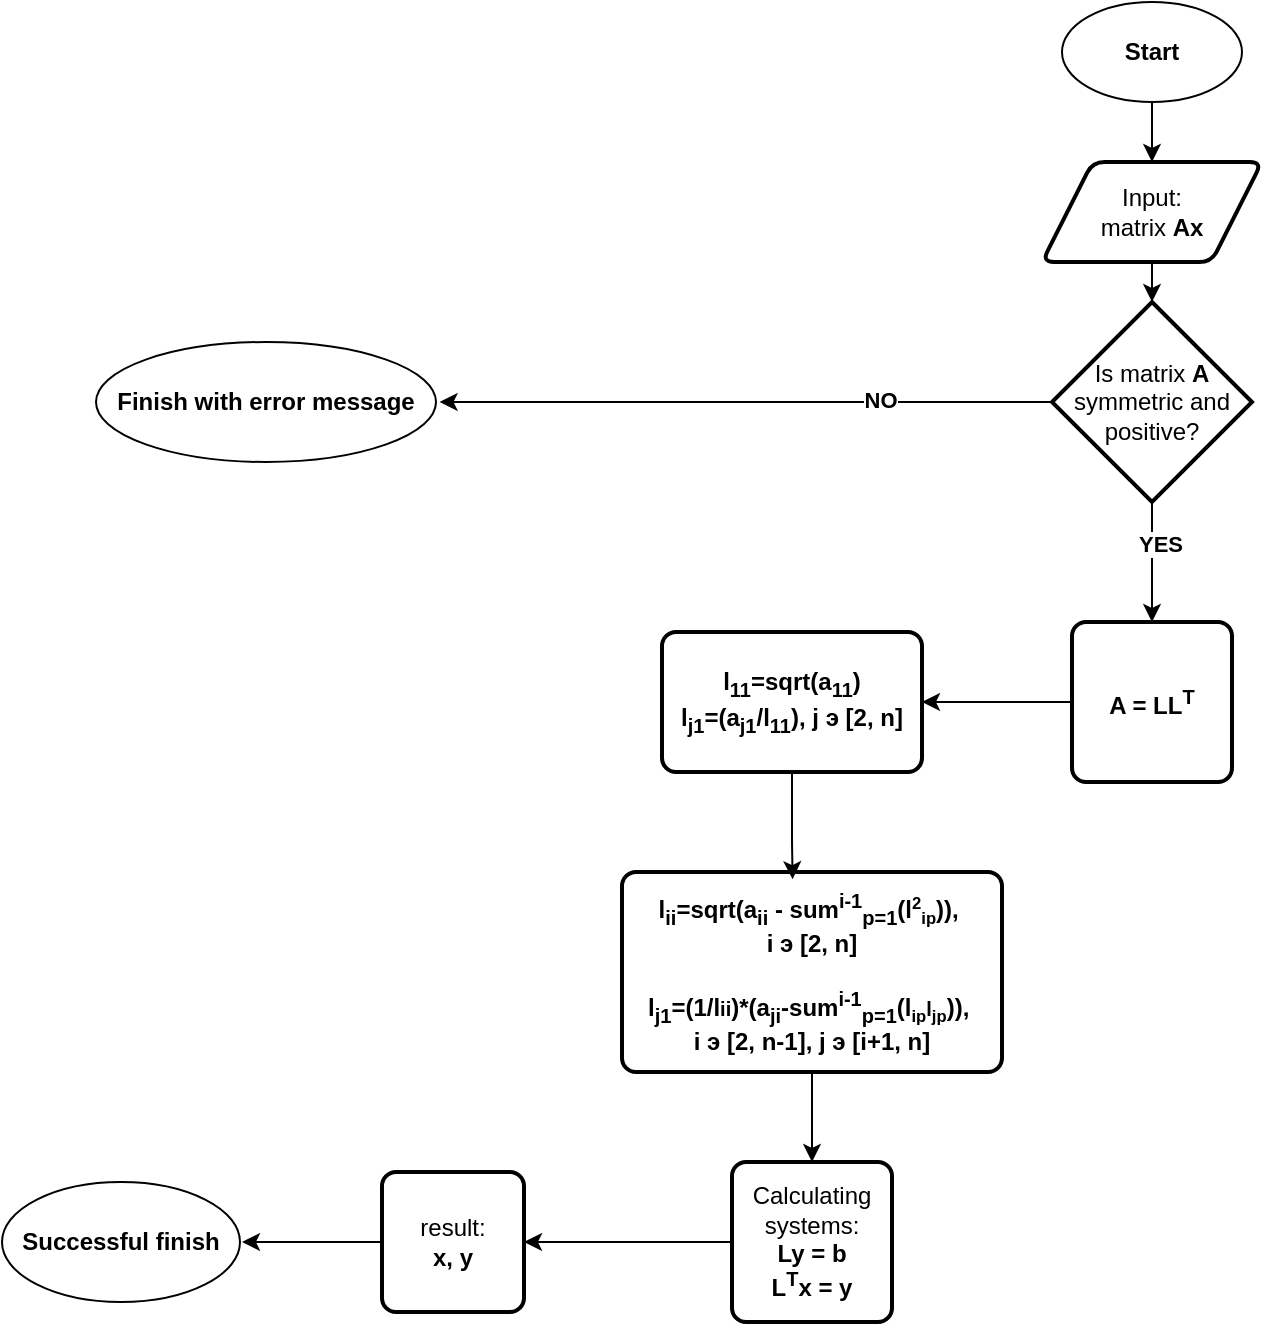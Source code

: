 <mxfile version="26.1.0" pages="2">
  <diagram name="Page-1" id="2_5DW5IGwhuXeKyf1wd">
    <mxGraphModel dx="1487" dy="844" grid="1" gridSize="10" guides="1" tooltips="1" connect="1" arrows="1" fold="1" page="1" pageScale="1" pageWidth="827" pageHeight="1169" math="0" shadow="0">
      <root>
        <mxCell id="0" />
        <mxCell id="1" parent="0" />
        <mxCell id="-nLzh2Zqv-7Wwyc-YTre-23" style="edgeStyle=orthogonalEdgeStyle;rounded=0;orthogonalLoop=1;jettySize=auto;html=1;" parent="1" source="-nLzh2Zqv-7Wwyc-YTre-20" target="-nLzh2Zqv-7Wwyc-YTre-22" edge="1">
          <mxGeometry relative="1" as="geometry" />
        </mxCell>
        <mxCell id="-nLzh2Zqv-7Wwyc-YTre-20" value="&lt;b&gt;Start&lt;/b&gt;" style="ellipse;whiteSpace=wrap;html=1;" parent="1" vertex="1">
          <mxGeometry x="70" y="50" width="90" height="50" as="geometry" />
        </mxCell>
        <mxCell id="-nLzh2Zqv-7Wwyc-YTre-27" style="edgeStyle=orthogonalEdgeStyle;rounded=0;orthogonalLoop=1;jettySize=auto;html=1;" parent="1" source="-nLzh2Zqv-7Wwyc-YTre-22" target="-nLzh2Zqv-7Wwyc-YTre-26" edge="1">
          <mxGeometry relative="1" as="geometry" />
        </mxCell>
        <mxCell id="-nLzh2Zqv-7Wwyc-YTre-22" value="Input:&lt;br&gt;matrix &lt;b&gt;Ax&lt;/b&gt;" style="shape=parallelogram;html=1;strokeWidth=2;perimeter=parallelogramPerimeter;whiteSpace=wrap;rounded=1;arcSize=12;size=0.23;" parent="1" vertex="1">
          <mxGeometry x="60" y="130" width="110" height="50" as="geometry" />
        </mxCell>
        <mxCell id="-nLzh2Zqv-7Wwyc-YTre-29" style="edgeStyle=orthogonalEdgeStyle;rounded=0;orthogonalLoop=1;jettySize=auto;html=1;" parent="1" source="-nLzh2Zqv-7Wwyc-YTre-26" edge="1">
          <mxGeometry relative="1" as="geometry">
            <mxPoint x="-241.2" y="250" as="targetPoint" />
          </mxGeometry>
        </mxCell>
        <mxCell id="-nLzh2Zqv-7Wwyc-YTre-30" value="&lt;b&gt;NO&lt;/b&gt;" style="edgeLabel;html=1;align=center;verticalAlign=middle;resizable=0;points=[];" parent="-nLzh2Zqv-7Wwyc-YTre-29" vertex="1" connectable="0">
          <mxGeometry x="-0.436" y="-2" relative="1" as="geometry">
            <mxPoint y="1" as="offset" />
          </mxGeometry>
        </mxCell>
        <mxCell id="-nLzh2Zqv-7Wwyc-YTre-42" style="edgeStyle=orthogonalEdgeStyle;rounded=0;orthogonalLoop=1;jettySize=auto;html=1;" parent="1" source="-nLzh2Zqv-7Wwyc-YTre-26" target="-nLzh2Zqv-7Wwyc-YTre-39" edge="1">
          <mxGeometry relative="1" as="geometry" />
        </mxCell>
        <mxCell id="-nLzh2Zqv-7Wwyc-YTre-49" value="&lt;b&gt;YES&lt;/b&gt;" style="edgeLabel;html=1;align=center;verticalAlign=middle;resizable=0;points=[];" parent="-nLzh2Zqv-7Wwyc-YTre-42" vertex="1" connectable="0">
          <mxGeometry x="-0.325" y="4" relative="1" as="geometry">
            <mxPoint as="offset" />
          </mxGeometry>
        </mxCell>
        <mxCell id="-nLzh2Zqv-7Wwyc-YTre-26" value="Is matrix &lt;b&gt;A&lt;/b&gt; symmetric and positive?" style="strokeWidth=2;html=1;shape=mxgraph.flowchart.decision;whiteSpace=wrap;" parent="1" vertex="1">
          <mxGeometry x="65" y="200" width="100" height="100" as="geometry" />
        </mxCell>
        <mxCell id="-nLzh2Zqv-7Wwyc-YTre-28" value="&lt;font face=&quot;Helvetica&quot;&gt;&lt;b&gt;Finish with error message&lt;/b&gt;&lt;/font&gt;" style="ellipse;whiteSpace=wrap;html=1;" parent="1" vertex="1">
          <mxGeometry x="-413" y="220" width="170" height="60" as="geometry" />
        </mxCell>
        <mxCell id="-nLzh2Zqv-7Wwyc-YTre-43" style="edgeStyle=orthogonalEdgeStyle;rounded=0;orthogonalLoop=1;jettySize=auto;html=1;" parent="1" source="-nLzh2Zqv-7Wwyc-YTre-39" edge="1">
          <mxGeometry relative="1" as="geometry">
            <mxPoint y="400" as="targetPoint" />
          </mxGeometry>
        </mxCell>
        <mxCell id="-nLzh2Zqv-7Wwyc-YTre-39" value="&lt;b&gt;A = LL&lt;sup&gt;T&lt;/sup&gt;&lt;/b&gt;" style="rounded=1;whiteSpace=wrap;html=1;absoluteArcSize=1;arcSize=14;strokeWidth=2;" parent="1" vertex="1">
          <mxGeometry x="75" y="360" width="80" height="80" as="geometry" />
        </mxCell>
        <mxCell id="-nLzh2Zqv-7Wwyc-YTre-40" value="&lt;b&gt;l&lt;sub&gt;11&lt;/sub&gt;=sqrt(a&lt;sub&gt;11&lt;/sub&gt;)&lt;/b&gt;&lt;div&gt;&lt;b&gt;l&lt;sub&gt;j1&lt;/sub&gt;=(a&lt;sub&gt;j1&lt;/sub&gt;/l&lt;sub&gt;11&lt;/sub&gt;), j э [2, n]&lt;/b&gt;&lt;/div&gt;" style="rounded=1;whiteSpace=wrap;html=1;absoluteArcSize=1;arcSize=14;strokeWidth=2;" parent="1" vertex="1">
          <mxGeometry x="-130" y="365" width="130" height="70" as="geometry" />
        </mxCell>
        <mxCell id="-nLzh2Zqv-7Wwyc-YTre-46" style="edgeStyle=orthogonalEdgeStyle;rounded=0;orthogonalLoop=1;jettySize=auto;html=1;" parent="1" source="-nLzh2Zqv-7Wwyc-YTre-41" edge="1">
          <mxGeometry relative="1" as="geometry">
            <mxPoint x="-55" y="630" as="targetPoint" />
          </mxGeometry>
        </mxCell>
        <mxCell id="EWecVWUNfD5A1J7WJTTb-4" style="edgeStyle=orthogonalEdgeStyle;rounded=0;orthogonalLoop=1;jettySize=auto;html=1;exitX=0;exitY=0.5;exitDx=0;exitDy=0;entryX=1;entryY=0.5;entryDx=0;entryDy=0;" parent="1" source="-nLzh2Zqv-7Wwyc-YTre-45" target="-nLzh2Zqv-7Wwyc-YTre-47" edge="1">
          <mxGeometry relative="1" as="geometry" />
        </mxCell>
        <mxCell id="-nLzh2Zqv-7Wwyc-YTre-45" value="Calculating systems:&lt;br&gt;&lt;b&gt;Ly = b&lt;/b&gt;&lt;div&gt;&lt;b&gt;L&lt;sup&gt;T&lt;/sup&gt;x = y&lt;/b&gt;&lt;/div&gt;" style="rounded=1;whiteSpace=wrap;html=1;absoluteArcSize=1;arcSize=14;strokeWidth=2;" parent="1" vertex="1">
          <mxGeometry x="-95" y="630" width="80" height="80" as="geometry" />
        </mxCell>
        <mxCell id="EWecVWUNfD5A1J7WJTTb-5" style="edgeStyle=orthogonalEdgeStyle;rounded=0;orthogonalLoop=1;jettySize=auto;html=1;exitX=0;exitY=0.5;exitDx=0;exitDy=0;" parent="1" source="-nLzh2Zqv-7Wwyc-YTre-47" edge="1">
          <mxGeometry relative="1" as="geometry">
            <mxPoint x="-340" y="670" as="targetPoint" />
          </mxGeometry>
        </mxCell>
        <mxCell id="-nLzh2Zqv-7Wwyc-YTre-47" value="result:&lt;div&gt;&lt;b&gt;x, y&lt;/b&gt;&lt;/div&gt;" style="rounded=1;whiteSpace=wrap;html=1;absoluteArcSize=1;arcSize=14;strokeWidth=2;" parent="1" vertex="1">
          <mxGeometry x="-270" y="635" width="71" height="70" as="geometry" />
        </mxCell>
        <mxCell id="-nLzh2Zqv-7Wwyc-YTre-50" value="&lt;font face=&quot;Helvetica&quot;&gt;&lt;b&gt;Successful finish&lt;/b&gt;&lt;/font&gt;" style="ellipse;whiteSpace=wrap;html=1;" parent="1" vertex="1">
          <mxGeometry x="-460" y="640" width="119" height="60" as="geometry" />
        </mxCell>
        <mxCell id="-nLzh2Zqv-7Wwyc-YTre-41" value="&lt;b&gt;l&lt;sub&gt;ii&lt;/sub&gt;=sqrt(a&lt;sub&gt;ii&lt;/sub&gt;&amp;nbsp;- sum&lt;sup&gt;i-1&lt;/sup&gt;&lt;sub&gt;p=1&lt;/sub&gt;(l&lt;span style=&quot;font-size: 10px;&quot;&gt;&lt;sup&gt;2&lt;/sup&gt;&lt;sub&gt;ip&lt;/sub&gt;&lt;/span&gt;)),&amp;nbsp;&lt;/b&gt;&lt;div&gt;&lt;b&gt;i э [2, n]&lt;/b&gt;&lt;/div&gt;&lt;div&gt;&lt;b&gt;&lt;br&gt;&lt;/b&gt;&lt;div&gt;&lt;b&gt;l&lt;sub&gt;j1&lt;/sub&gt;=(1/l&lt;span style=&quot;font-size: 10px;&quot;&gt;ii&lt;/span&gt;)*(a&lt;sub&gt;ji&lt;/sub&gt;-&lt;span style=&quot;background-color: initial;&quot;&gt;sum&lt;sup&gt;i-1&lt;/sup&gt;&lt;sub&gt;p=1&lt;/sub&gt;(l&lt;span style=&quot;font-size: 10px;&quot;&gt;&lt;sub&gt;ip&lt;/sub&gt;l&lt;sub&gt;jp&lt;/sub&gt;&lt;/span&gt;)&lt;/span&gt;&lt;span style=&quot;background-color: initial;&quot;&gt;),&amp;nbsp;&lt;/span&gt;&lt;/b&gt;&lt;/div&gt;&lt;div&gt;&lt;b&gt;&lt;span style=&quot;background-color: initial;&quot;&gt;i э [2, n-1],&amp;nbsp;&lt;/span&gt;&lt;span style=&quot;background-color: initial;&quot;&gt;j э [i+1, n]&lt;/span&gt;&lt;/b&gt;&lt;/div&gt;&lt;/div&gt;" style="rounded=1;whiteSpace=wrap;html=1;absoluteArcSize=1;arcSize=14;strokeWidth=2;" parent="1" vertex="1">
          <mxGeometry x="-150" y="485" width="190" height="100" as="geometry" />
        </mxCell>
        <mxCell id="EWecVWUNfD5A1J7WJTTb-3" style="edgeStyle=orthogonalEdgeStyle;rounded=0;orthogonalLoop=1;jettySize=auto;html=1;exitX=0.5;exitY=1;exitDx=0;exitDy=0;entryX=0.449;entryY=0.036;entryDx=0;entryDy=0;entryPerimeter=0;" parent="1" source="-nLzh2Zqv-7Wwyc-YTre-40" target="-nLzh2Zqv-7Wwyc-YTre-41" edge="1">
          <mxGeometry relative="1" as="geometry">
            <Array as="points">
              <mxPoint x="-65" y="470" />
              <mxPoint x="-65" y="470" />
            </Array>
          </mxGeometry>
        </mxCell>
      </root>
    </mxGraphModel>
  </diagram>
  <diagram id="SSo8xtQJ7NKQG2zLOsxn" name="Страница — 2">
    <mxGraphModel dx="2279" dy="654" grid="1" gridSize="10" guides="1" tooltips="1" connect="1" arrows="1" fold="1" page="1" pageScale="1" pageWidth="827" pageHeight="1169" math="0" shadow="0">
      <root>
        <mxCell id="0" />
        <mxCell id="1" parent="0" />
        <mxCell id="OroCj5uZTODjzgY-YrUf-1" style="edgeStyle=orthogonalEdgeStyle;rounded=0;orthogonalLoop=1;jettySize=auto;html=1;" edge="1" parent="1" source="OroCj5uZTODjzgY-YrUf-2" target="OroCj5uZTODjzgY-YrUf-4">
          <mxGeometry relative="1" as="geometry" />
        </mxCell>
        <mxCell id="OroCj5uZTODjzgY-YrUf-2" value="&lt;b&gt;Начало&lt;/b&gt;" style="ellipse;whiteSpace=wrap;html=1;" vertex="1" parent="1">
          <mxGeometry x="81.25" y="50" width="90" height="50" as="geometry" />
        </mxCell>
        <mxCell id="OroCj5uZTODjzgY-YrUf-3" style="edgeStyle=orthogonalEdgeStyle;rounded=0;orthogonalLoop=1;jettySize=auto;html=1;" edge="1" parent="1" source="OroCj5uZTODjzgY-YrUf-4" target="OroCj5uZTODjzgY-YrUf-9">
          <mxGeometry relative="1" as="geometry" />
        </mxCell>
        <mxCell id="OroCj5uZTODjzgY-YrUf-4" value="Ввод:&lt;br&gt;матрица&amp;nbsp;&lt;b&gt;Ax&lt;/b&gt;" style="shape=parallelogram;html=1;strokeWidth=2;perimeter=parallelogramPerimeter;whiteSpace=wrap;rounded=1;arcSize=12;size=0.23;" vertex="1" parent="1">
          <mxGeometry x="71.25" y="130" width="110" height="50" as="geometry" />
        </mxCell>
        <mxCell id="OroCj5uZTODjzgY-YrUf-5" style="edgeStyle=orthogonalEdgeStyle;rounded=0;orthogonalLoop=1;jettySize=auto;html=1;" edge="1" parent="1" source="OroCj5uZTODjzgY-YrUf-9">
          <mxGeometry relative="1" as="geometry">
            <mxPoint x="-240" y="295" as="targetPoint" />
          </mxGeometry>
        </mxCell>
        <mxCell id="zUm_diPJKxr1ieI0QL2I-9" value="НЕТ" style="edgeLabel;html=1;align=center;verticalAlign=middle;resizable=0;points=[];" vertex="1" connectable="0" parent="OroCj5uZTODjzgY-YrUf-5">
          <mxGeometry x="-0.283" y="-2" relative="1" as="geometry">
            <mxPoint as="offset" />
          </mxGeometry>
        </mxCell>
        <mxCell id="OroCj5uZTODjzgY-YrUf-7" style="edgeStyle=orthogonalEdgeStyle;rounded=0;orthogonalLoop=1;jettySize=auto;html=1;" edge="1" parent="1">
          <mxGeometry relative="1" as="geometry">
            <mxPoint x="127.231" y="370" as="sourcePoint" />
            <mxPoint x="127.231" y="430" as="targetPoint" />
            <Array as="points">
              <mxPoint x="127" y="400" />
              <mxPoint x="127" y="400" />
            </Array>
          </mxGeometry>
        </mxCell>
        <mxCell id="7JQeMYqvybGTEoRIMcWd-2" value="ДА" style="edgeLabel;html=1;align=center;verticalAlign=middle;resizable=0;points=[];" vertex="1" connectable="0" parent="OroCj5uZTODjzgY-YrUf-7">
          <mxGeometry x="-0.428" y="-3" relative="1" as="geometry">
            <mxPoint x="2" y="13" as="offset" />
          </mxGeometry>
        </mxCell>
        <mxCell id="OroCj5uZTODjzgY-YrUf-9" value="Является ли матрица&amp;nbsp;&lt;b&gt;A&lt;/b&gt;&amp;nbsp;симметричной и положительной?" style="strokeWidth=2;html=1;shape=mxgraph.flowchart.decision;whiteSpace=wrap;" vertex="1" parent="1">
          <mxGeometry x="42.5" y="220" width="167.5" height="150" as="geometry" />
        </mxCell>
        <mxCell id="OroCj5uZTODjzgY-YrUf-10" value="&lt;b&gt;Завершение работы с сообщением об ошибке&lt;/b&gt;" style="ellipse;whiteSpace=wrap;html=1;" vertex="1" parent="1">
          <mxGeometry x="-413" y="265" width="170" height="60" as="geometry" />
        </mxCell>
        <mxCell id="OroCj5uZTODjzgY-YrUf-11" style="edgeStyle=orthogonalEdgeStyle;rounded=0;orthogonalLoop=1;jettySize=auto;html=1;entryX=1;entryY=0.5;entryDx=0;entryDy=0;" edge="1" parent="1" source="OroCj5uZTODjzgY-YrUf-12" target="OroCj5uZTODjzgY-YrUf-13">
          <mxGeometry relative="1" as="geometry">
            <mxPoint x="-20" y="470" as="targetPoint" />
          </mxGeometry>
        </mxCell>
        <mxCell id="OroCj5uZTODjzgY-YrUf-12" value="&lt;b&gt;A = LL&lt;sup&gt;T&lt;/sup&gt;&lt;/b&gt;" style="rounded=1;whiteSpace=wrap;html=1;absoluteArcSize=1;arcSize=14;strokeWidth=2;" vertex="1" parent="1">
          <mxGeometry x="86.25" y="430" width="80" height="80" as="geometry" />
        </mxCell>
        <mxCell id="OroCj5uZTODjzgY-YrUf-22" style="edgeStyle=orthogonalEdgeStyle;rounded=0;orthogonalLoop=1;jettySize=auto;html=1;exitX=0.5;exitY=1;exitDx=0;exitDy=0;entryX=0.5;entryY=0;entryDx=0;entryDy=0;" edge="1" parent="1" source="OroCj5uZTODjzgY-YrUf-13" target="OroCj5uZTODjzgY-YrUf-19">
          <mxGeometry relative="1" as="geometry" />
        </mxCell>
        <mxCell id="OroCj5uZTODjzgY-YrUf-13" value="&lt;b&gt;l&lt;sub&gt;11&lt;/sub&gt;=sqrt(a&lt;sub&gt;11&lt;/sub&gt;)&lt;/b&gt;&lt;div&gt;&lt;b&gt;l&lt;sub&gt;j1&lt;/sub&gt;=(a&lt;sub&gt;j1&lt;/sub&gt;/l&lt;sub&gt;11&lt;/sub&gt;), j э [2, n]&lt;/b&gt;&lt;/div&gt;" style="rounded=1;whiteSpace=wrap;html=1;absoluteArcSize=1;arcSize=14;strokeWidth=2;" vertex="1" parent="1">
          <mxGeometry x="-160" y="435" width="130" height="70" as="geometry" />
        </mxCell>
        <mxCell id="OroCj5uZTODjzgY-YrUf-15" style="edgeStyle=orthogonalEdgeStyle;rounded=0;orthogonalLoop=1;jettySize=auto;html=1;exitX=0;exitY=0.5;exitDx=0;exitDy=0;entryX=1;entryY=0.5;entryDx=0;entryDy=0;" edge="1" parent="1" source="OroCj5uZTODjzgY-YrUf-16" target="OroCj5uZTODjzgY-YrUf-18">
          <mxGeometry relative="1" as="geometry" />
        </mxCell>
        <mxCell id="OroCj5uZTODjzgY-YrUf-16" value="Вычислительные системы:&lt;br&gt;&lt;b&gt;Ly = b&lt;/b&gt;&lt;div&gt;&lt;b&gt;L&lt;sup&gt;T&lt;/sup&gt;x = y&lt;/b&gt;&lt;/div&gt;" style="rounded=1;whiteSpace=wrap;html=1;absoluteArcSize=1;arcSize=14;strokeWidth=2;" vertex="1" parent="1">
          <mxGeometry x="-147.5" y="730" width="105" height="90" as="geometry" />
        </mxCell>
        <mxCell id="OroCj5uZTODjzgY-YrUf-17" style="edgeStyle=orthogonalEdgeStyle;rounded=0;orthogonalLoop=1;jettySize=auto;html=1;exitX=0;exitY=0.5;exitDx=0;exitDy=0;entryX=1;entryY=0.5;entryDx=0;entryDy=0;" edge="1" parent="1" source="OroCj5uZTODjzgY-YrUf-18" target="zUm_diPJKxr1ieI0QL2I-1">
          <mxGeometry relative="1" as="geometry">
            <mxPoint x="-340" y="670" as="targetPoint" />
          </mxGeometry>
        </mxCell>
        <mxCell id="OroCj5uZTODjzgY-YrUf-18" value="Результат:&lt;div&gt;&lt;b&gt;x, y&lt;/b&gt;&lt;/div&gt;" style="rounded=1;whiteSpace=wrap;html=1;absoluteArcSize=1;arcSize=14;strokeWidth=2;" vertex="1" parent="1">
          <mxGeometry x="-314" y="740" width="71" height="70" as="geometry" />
        </mxCell>
        <mxCell id="OroCj5uZTODjzgY-YrUf-23" style="edgeStyle=orthogonalEdgeStyle;rounded=0;orthogonalLoop=1;jettySize=auto;html=1;exitX=0.5;exitY=1;exitDx=0;exitDy=0;entryX=0.5;entryY=0;entryDx=0;entryDy=0;" edge="1" parent="1" source="OroCj5uZTODjzgY-YrUf-19" target="OroCj5uZTODjzgY-YrUf-16">
          <mxGeometry relative="1" as="geometry" />
        </mxCell>
        <mxCell id="OroCj5uZTODjzgY-YrUf-19" value="&lt;b&gt;l&lt;sub&gt;ii&lt;/sub&gt;=sqrt(a&lt;sub&gt;ii&lt;/sub&gt;&amp;nbsp;- sum&lt;sup&gt;i-1&lt;/sup&gt;&lt;sub&gt;p=1&lt;/sub&gt;(l&lt;span style=&quot;font-size: 10px;&quot;&gt;&lt;sup&gt;2&lt;/sup&gt;&lt;sub&gt;ip&lt;/sub&gt;&lt;/span&gt;)),&amp;nbsp;&lt;/b&gt;&lt;div&gt;&lt;b&gt;i э [2, n]&lt;/b&gt;&lt;/div&gt;&lt;div&gt;&lt;b&gt;&lt;br&gt;&lt;/b&gt;&lt;div&gt;&lt;b&gt;l&lt;sub&gt;j1&lt;/sub&gt;=(1/l&lt;span style=&quot;font-size: 10px;&quot;&gt;ii&lt;/span&gt;)*(a&lt;sub&gt;ji&lt;/sub&gt;-&lt;span style=&quot;background-color: initial;&quot;&gt;sum&lt;sup&gt;i-1&lt;/sup&gt;&lt;sub&gt;p=1&lt;/sub&gt;(l&lt;span style=&quot;font-size: 10px;&quot;&gt;&lt;sub&gt;ip&lt;/sub&gt;l&lt;sub&gt;jp&lt;/sub&gt;&lt;/span&gt;)&lt;/span&gt;&lt;span style=&quot;background-color: initial;&quot;&gt;),&amp;nbsp;&lt;/span&gt;&lt;/b&gt;&lt;/div&gt;&lt;div&gt;&lt;b&gt;&lt;span style=&quot;background-color: initial;&quot;&gt;i э [2, n-1],&amp;nbsp;&lt;/span&gt;&lt;span style=&quot;background-color: initial;&quot;&gt;j э [i+1, n]&lt;/span&gt;&lt;/b&gt;&lt;/div&gt;&lt;/div&gt;" style="rounded=1;whiteSpace=wrap;html=1;absoluteArcSize=1;arcSize=14;strokeWidth=2;" vertex="1" parent="1">
          <mxGeometry x="-190" y="550" width="190" height="100" as="geometry" />
        </mxCell>
        <mxCell id="zUm_diPJKxr1ieI0QL2I-1" value="&lt;b&gt;Успешный финиш&lt;/b&gt;" style="ellipse;whiteSpace=wrap;html=1;" vertex="1" parent="1">
          <mxGeometry x="-532" y="745" width="119" height="60" as="geometry" />
        </mxCell>
      </root>
    </mxGraphModel>
  </diagram>
</mxfile>
